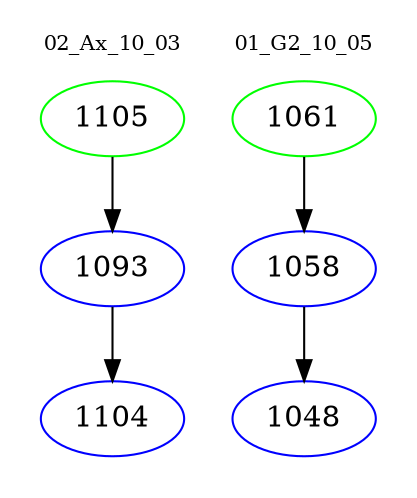 digraph{
subgraph cluster_0 {
color = white
label = "02_Ax_10_03";
fontsize=10;
T0_1105 [label="1105", color="green"]
T0_1105 -> T0_1093 [color="black"]
T0_1093 [label="1093", color="blue"]
T0_1093 -> T0_1104 [color="black"]
T0_1104 [label="1104", color="blue"]
}
subgraph cluster_1 {
color = white
label = "01_G2_10_05";
fontsize=10;
T1_1061 [label="1061", color="green"]
T1_1061 -> T1_1058 [color="black"]
T1_1058 [label="1058", color="blue"]
T1_1058 -> T1_1048 [color="black"]
T1_1048 [label="1048", color="blue"]
}
}
